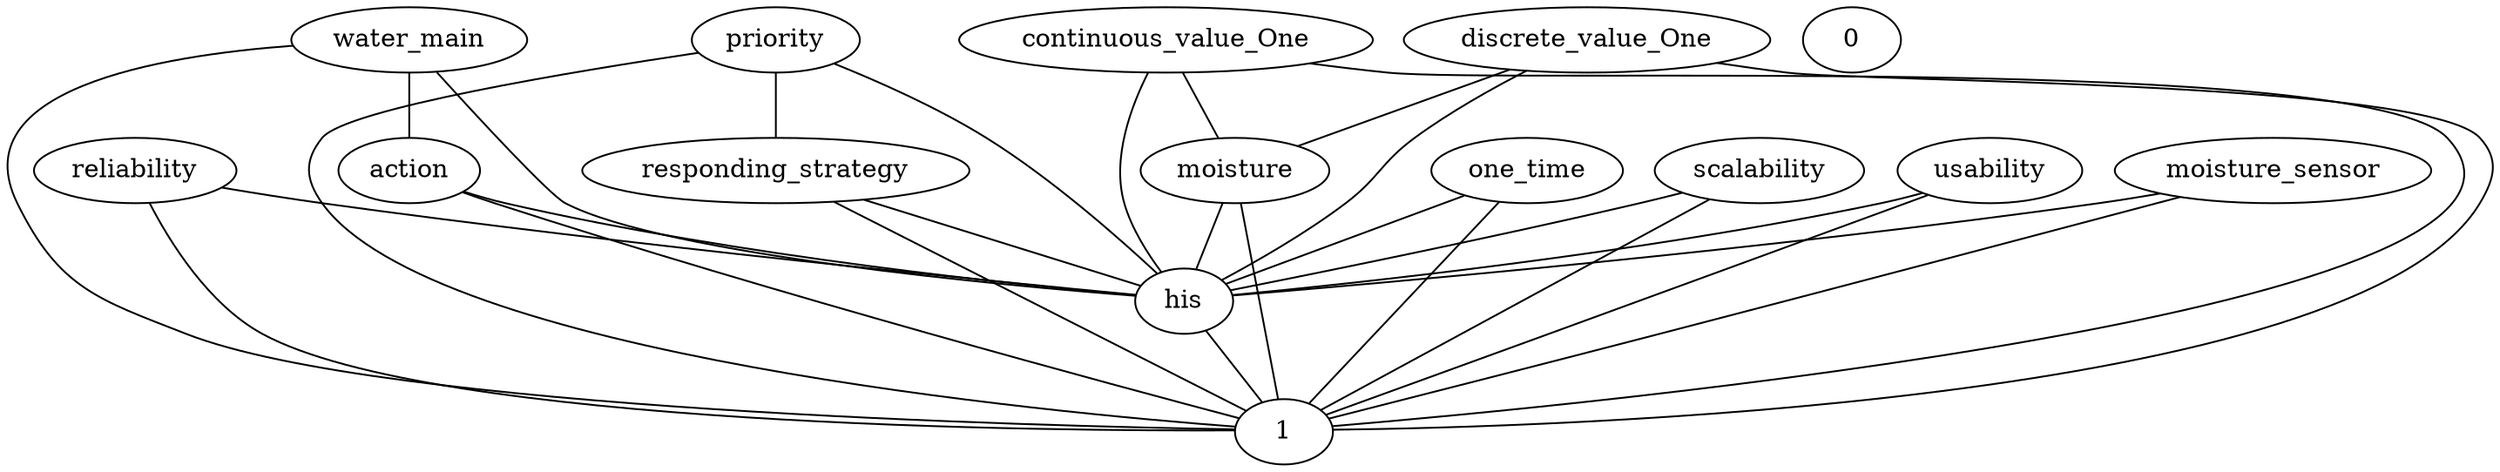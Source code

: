 graph G {
  water_main;
  reliability;
  priority;
  1;
  his;
  action;
  moisture;
  continuous_value_One;
  responding_strategy;
  one_time;
  discrete_value_One;
  scalability;
  usability;
  0;
  moisture_sensor;
  water_main -- action;
  priority -- responding_strategy;
  his -- 1;
  reliability -- his;
  action -- his;
  moisture -- his;
  continuous_value_One -- moisture;
  responding_strategy -- his;
  responding_strategy -- 1;
  one_time -- his;
  discrete_value_One -- moisture;
  scalability -- his;
  scalability -- 1;
  usability -- his;
  usability -- 1;
  moisture_sensor -- his;
  moisture_sensor -- 1;
  water_main -- his;
  reliability -- 1;
  priority -- his;
  priority -- 1;
  action -- 1;
  moisture -- 1;
  continuous_value_One -- his;
  continuous_value_One -- 1;
  one_time -- 1;
  discrete_value_One -- his;
  discrete_value_One -- 1;
  water_main -- 1;
}
